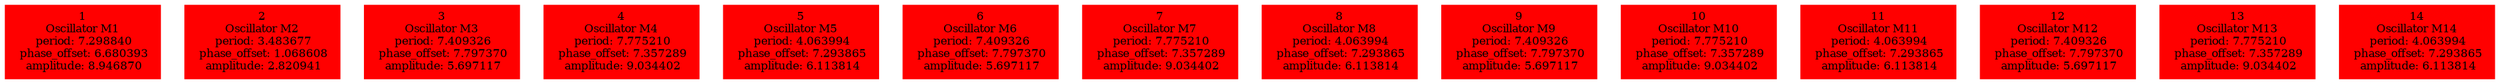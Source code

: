  digraph g{ forcelabels=true;
1 [label=<1<BR />Oscillator M1<BR /> period: 7.298840<BR /> phase_offset: 6.680393<BR /> amplitude: 8.946870>, shape=box,color=red,style=filled,fontsize=8];2 [label=<2<BR />Oscillator M2<BR /> period: 3.483677<BR /> phase_offset: 1.068608<BR /> amplitude: 2.820941>, shape=box,color=red,style=filled,fontsize=8];3 [label=<3<BR />Oscillator M3<BR /> period: 7.409326<BR /> phase_offset: 7.797370<BR /> amplitude: 5.697117>, shape=box,color=red,style=filled,fontsize=8];4 [label=<4<BR />Oscillator M4<BR /> period: 7.775210<BR /> phase_offset: 7.357289<BR /> amplitude: 9.034402>, shape=box,color=red,style=filled,fontsize=8];5 [label=<5<BR />Oscillator M5<BR /> period: 4.063994<BR /> phase_offset: 7.293865<BR /> amplitude: 6.113814>, shape=box,color=red,style=filled,fontsize=8];6 [label=<6<BR />Oscillator M6<BR /> period: 7.409326<BR /> phase_offset: 7.797370<BR /> amplitude: 5.697117>, shape=box,color=red,style=filled,fontsize=8];7 [label=<7<BR />Oscillator M7<BR /> period: 7.775210<BR /> phase_offset: 7.357289<BR /> amplitude: 9.034402>, shape=box,color=red,style=filled,fontsize=8];8 [label=<8<BR />Oscillator M8<BR /> period: 4.063994<BR /> phase_offset: 7.293865<BR /> amplitude: 6.113814>, shape=box,color=red,style=filled,fontsize=8];9 [label=<9<BR />Oscillator M9<BR /> period: 7.409326<BR /> phase_offset: 7.797370<BR /> amplitude: 5.697117>, shape=box,color=red,style=filled,fontsize=8];10 [label=<10<BR />Oscillator M10<BR /> period: 7.775210<BR /> phase_offset: 7.357289<BR /> amplitude: 9.034402>, shape=box,color=red,style=filled,fontsize=8];11 [label=<11<BR />Oscillator M11<BR /> period: 4.063994<BR /> phase_offset: 7.293865<BR /> amplitude: 6.113814>, shape=box,color=red,style=filled,fontsize=8];12 [label=<12<BR />Oscillator M12<BR /> period: 7.409326<BR /> phase_offset: 7.797370<BR /> amplitude: 5.697117>, shape=box,color=red,style=filled,fontsize=8];13 [label=<13<BR />Oscillator M13<BR /> period: 7.775210<BR /> phase_offset: 7.357289<BR /> amplitude: 9.034402>, shape=box,color=red,style=filled,fontsize=8];14 [label=<14<BR />Oscillator M14<BR /> period: 4.063994<BR /> phase_offset: 7.293865<BR /> amplitude: 6.113814>, shape=box,color=red,style=filled,fontsize=8]; }
